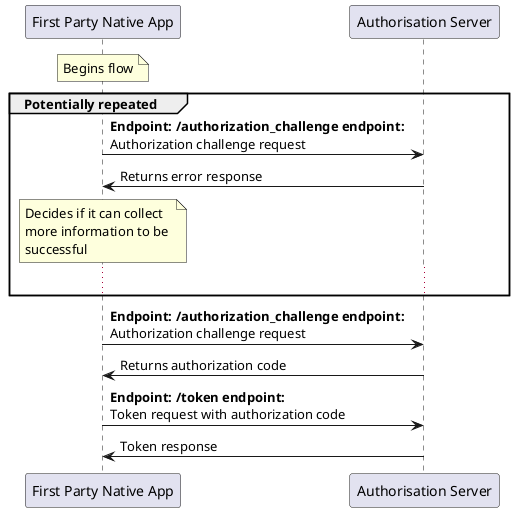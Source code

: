 @startuml

participant "First Party Native App" as first_party_native_app
participant "Authorisation Server" as authorisation_server

note over first_party_native_app: Begins flow
group Potentially repeated
    first_party_native_app -> authorisation_server: **Endpoint: /authorization_challenge endpoint:** \nAuthorization challenge request
    authorisation_server -> first_party_native_app: Returns error response
    note over first_party_native_app: Decides if it can collect \nmore information to be \nsuccessful
    ...
end
first_party_native_app -> authorisation_server: **Endpoint: /authorization_challenge endpoint:** \nAuthorization challenge request
authorisation_server -> first_party_native_app: Returns authorization code
first_party_native_app -> authorisation_server: **Endpoint: /token endpoint:** \nToken request with authorization code
authorisation_server -> first_party_native_app: Token response

@enduml